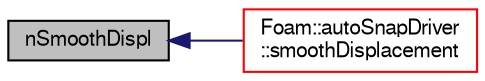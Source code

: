 digraph "nSmoothDispl"
{
  bgcolor="transparent";
  edge [fontname="FreeSans",fontsize="10",labelfontname="FreeSans",labelfontsize="10"];
  node [fontname="FreeSans",fontsize="10",shape=record];
  rankdir="LR";
  Node15 [label="nSmoothDispl",height=0.2,width=0.4,color="black", fillcolor="grey75", style="filled", fontcolor="black"];
  Node15 -> Node16 [dir="back",color="midnightblue",fontsize="10",style="solid",fontname="FreeSans"];
  Node16 [label="Foam::autoSnapDriver\l::smoothDisplacement",height=0.2,width=0.4,color="red",URL="$a24622.html#ab9edad6f253859d05fb0b849fc55f5e2",tooltip="Smooth the displacement field to the internal. "];
}

